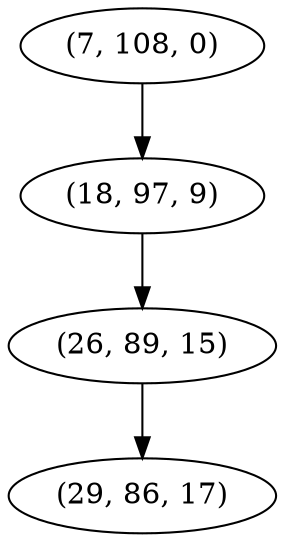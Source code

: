digraph tree {
    "(7, 108, 0)";
    "(18, 97, 9)";
    "(26, 89, 15)";
    "(29, 86, 17)";
    "(7, 108, 0)" -> "(18, 97, 9)";
    "(18, 97, 9)" -> "(26, 89, 15)";
    "(26, 89, 15)" -> "(29, 86, 17)";
}

